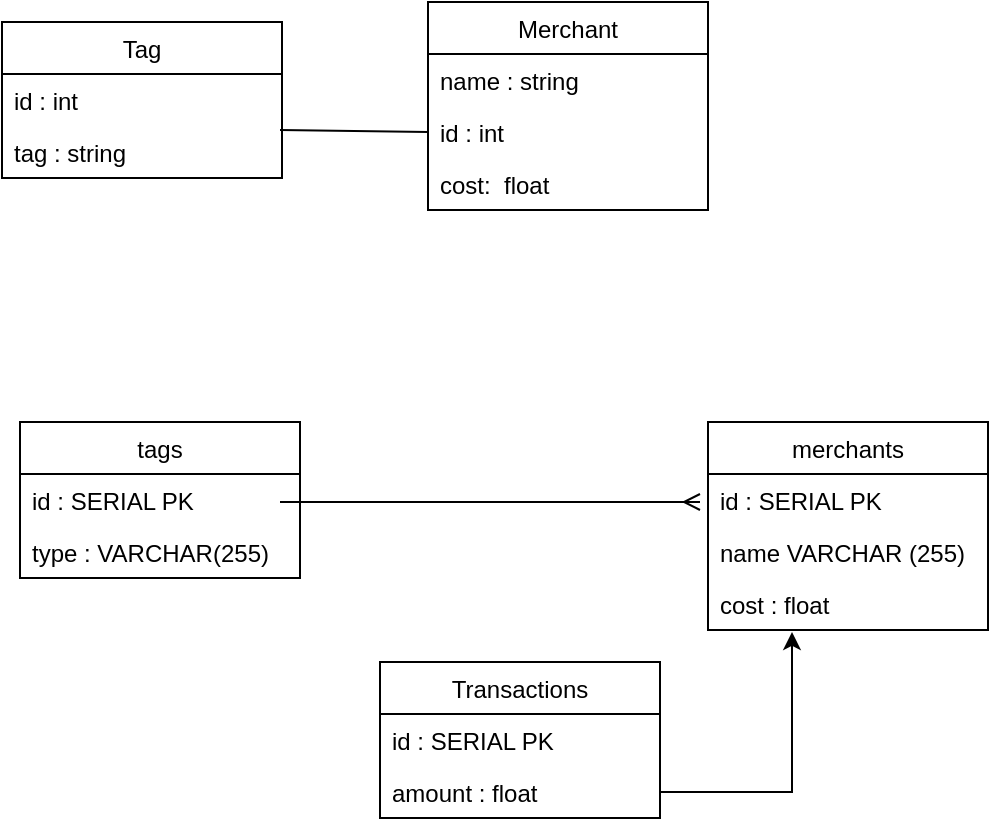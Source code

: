 <mxfile version="13.7.9" type="device"><diagram id="yJKHDSVkAO9KCMNfU3FI" name="Page-1"><mxGraphModel dx="946" dy="617" grid="1" gridSize="10" guides="1" tooltips="1" connect="1" arrows="1" fold="1" page="1" pageScale="1" pageWidth="827" pageHeight="1169" math="0" shadow="0"><root><mxCell id="0"/><mxCell id="1" parent="0"/><mxCell id="50fEvQJiQuR60EGH3F6J-5" value="Merchant" style="swimlane;fontStyle=0;childLayout=stackLayout;horizontal=1;startSize=26;fillColor=none;horizontalStack=0;resizeParent=1;resizeParentMax=0;resizeLast=0;collapsible=1;marginBottom=0;" parent="1" vertex="1"><mxGeometry x="274" y="40" width="140" height="104" as="geometry"/></mxCell><mxCell id="50fEvQJiQuR60EGH3F6J-6" value="name : string" style="text;strokeColor=none;fillColor=none;align=left;verticalAlign=top;spacingLeft=4;spacingRight=4;overflow=hidden;rotatable=0;points=[[0,0.5],[1,0.5]];portConstraint=eastwest;" parent="50fEvQJiQuR60EGH3F6J-5" vertex="1"><mxGeometry y="26" width="140" height="26" as="geometry"/></mxCell><mxCell id="50fEvQJiQuR60EGH3F6J-7" value="id : int" style="text;strokeColor=none;fillColor=none;align=left;verticalAlign=top;spacingLeft=4;spacingRight=4;overflow=hidden;rotatable=0;points=[[0,0.5],[1,0.5]];portConstraint=eastwest;" parent="50fEvQJiQuR60EGH3F6J-5" vertex="1"><mxGeometry y="52" width="140" height="26" as="geometry"/></mxCell><mxCell id="50fEvQJiQuR60EGH3F6J-8" value="cost:  float" style="text;strokeColor=none;fillColor=none;align=left;verticalAlign=top;spacingLeft=4;spacingRight=4;overflow=hidden;rotatable=0;points=[[0,0.5],[1,0.5]];portConstraint=eastwest;" parent="50fEvQJiQuR60EGH3F6J-5" vertex="1"><mxGeometry y="78" width="140" height="26" as="geometry"/></mxCell><mxCell id="50fEvQJiQuR60EGH3F6J-23" value="" style="endArrow=none;html=1;exitX=1;exitY=0.5;exitDx=0;exitDy=0;entryX=0;entryY=0.5;entryDx=0;entryDy=0;" parent="1" target="50fEvQJiQuR60EGH3F6J-7" edge="1"><mxGeometry width="50" height="50" relative="1" as="geometry"><mxPoint x="200" y="104" as="sourcePoint"/><mxPoint x="440" y="290" as="targetPoint"/></mxGeometry></mxCell><mxCell id="50fEvQJiQuR60EGH3F6J-11" value="Tag" style="swimlane;fontStyle=0;childLayout=stackLayout;horizontal=1;startSize=26;fillColor=none;horizontalStack=0;resizeParent=1;resizeParentMax=0;resizeLast=0;collapsible=1;marginBottom=0;" parent="1" vertex="1"><mxGeometry x="61" y="50" width="140" height="78" as="geometry"/></mxCell><mxCell id="50fEvQJiQuR60EGH3F6J-13" value="id : int" style="text;strokeColor=none;fillColor=none;align=left;verticalAlign=top;spacingLeft=4;spacingRight=4;overflow=hidden;rotatable=0;points=[[0,0.5],[1,0.5]];portConstraint=eastwest;" parent="50fEvQJiQuR60EGH3F6J-11" vertex="1"><mxGeometry y="26" width="140" height="26" as="geometry"/></mxCell><mxCell id="50fEvQJiQuR60EGH3F6J-14" value="tag : string" style="text;strokeColor=none;fillColor=none;align=left;verticalAlign=top;spacingLeft=4;spacingRight=4;overflow=hidden;rotatable=0;points=[[0,0.5],[1,0.5]];portConstraint=eastwest;" parent="50fEvQJiQuR60EGH3F6J-11" vertex="1"><mxGeometry y="52" width="140" height="26" as="geometry"/></mxCell><mxCell id="50fEvQJiQuR60EGH3F6J-25" value="tags" style="swimlane;fontStyle=0;childLayout=stackLayout;horizontal=1;startSize=26;fillColor=none;horizontalStack=0;resizeParent=1;resizeParentMax=0;resizeLast=0;collapsible=1;marginBottom=0;" parent="1" vertex="1"><mxGeometry x="70" y="250" width="140" height="78" as="geometry"/></mxCell><mxCell id="50fEvQJiQuR60EGH3F6J-26" value="id : SERIAL PK" style="text;strokeColor=none;fillColor=none;align=left;verticalAlign=top;spacingLeft=4;spacingRight=4;overflow=hidden;rotatable=0;points=[[0,0.5],[1,0.5]];portConstraint=eastwest;" parent="50fEvQJiQuR60EGH3F6J-25" vertex="1"><mxGeometry y="26" width="140" height="26" as="geometry"/></mxCell><mxCell id="50fEvQJiQuR60EGH3F6J-28" value="type : VARCHAR(255)" style="text;strokeColor=none;fillColor=none;align=left;verticalAlign=top;spacingLeft=4;spacingRight=4;overflow=hidden;rotatable=0;points=[[0,0.5],[1,0.5]];portConstraint=eastwest;" parent="50fEvQJiQuR60EGH3F6J-25" vertex="1"><mxGeometry y="52" width="140" height="26" as="geometry"/></mxCell><mxCell id="50fEvQJiQuR60EGH3F6J-38" value="" style="edgeStyle=entityRelationEdgeStyle;fontSize=12;html=1;endArrow=ERmany;" parent="1" edge="1"><mxGeometry width="100" height="100" relative="1" as="geometry"><mxPoint x="200" y="290" as="sourcePoint"/><mxPoint x="410" y="290" as="targetPoint"/></mxGeometry></mxCell><mxCell id="50fEvQJiQuR60EGH3F6J-29" value="merchants" style="swimlane;fontStyle=0;childLayout=stackLayout;horizontal=1;startSize=26;fillColor=none;horizontalStack=0;resizeParent=1;resizeParentMax=0;resizeLast=0;collapsible=1;marginBottom=0;" parent="1" vertex="1"><mxGeometry x="414" y="250" width="140" height="104" as="geometry"/></mxCell><mxCell id="50fEvQJiQuR60EGH3F6J-30" value="id : SERIAL PK" style="text;strokeColor=none;fillColor=none;align=left;verticalAlign=top;spacingLeft=4;spacingRight=4;overflow=hidden;rotatable=0;points=[[0,0.5],[1,0.5]];portConstraint=eastwest;" parent="50fEvQJiQuR60EGH3F6J-29" vertex="1"><mxGeometry y="26" width="140" height="26" as="geometry"/></mxCell><mxCell id="50fEvQJiQuR60EGH3F6J-32" value="name VARCHAR (255)" style="text;strokeColor=none;fillColor=none;align=left;verticalAlign=top;spacingLeft=4;spacingRight=4;overflow=hidden;rotatable=0;points=[[0,0.5],[1,0.5]];portConstraint=eastwest;" parent="50fEvQJiQuR60EGH3F6J-29" vertex="1"><mxGeometry y="52" width="140" height="26" as="geometry"/></mxCell><mxCell id="50fEvQJiQuR60EGH3F6J-37" value="cost : float" style="text;strokeColor=none;fillColor=none;align=left;verticalAlign=top;spacingLeft=4;spacingRight=4;overflow=hidden;rotatable=0;points=[[0,0.5],[1,0.5]];portConstraint=eastwest;" parent="50fEvQJiQuR60EGH3F6J-29" vertex="1"><mxGeometry y="78" width="140" height="26" as="geometry"/></mxCell><mxCell id="FaIZGXl4l22epnr9Snt7-1" value="Transactions" style="swimlane;fontStyle=0;childLayout=stackLayout;horizontal=1;startSize=26;fillColor=none;horizontalStack=0;resizeParent=1;resizeParentMax=0;resizeLast=0;collapsible=1;marginBottom=0;" vertex="1" parent="1"><mxGeometry x="250" y="370" width="140" height="78" as="geometry"/></mxCell><mxCell id="FaIZGXl4l22epnr9Snt7-2" value="id : SERIAL PK" style="text;strokeColor=none;fillColor=none;align=left;verticalAlign=top;spacingLeft=4;spacingRight=4;overflow=hidden;rotatable=0;points=[[0,0.5],[1,0.5]];portConstraint=eastwest;" vertex="1" parent="FaIZGXl4l22epnr9Snt7-1"><mxGeometry y="26" width="140" height="26" as="geometry"/></mxCell><mxCell id="FaIZGXl4l22epnr9Snt7-3" value="amount : float" style="text;strokeColor=none;fillColor=none;align=left;verticalAlign=top;spacingLeft=4;spacingRight=4;overflow=hidden;rotatable=0;points=[[0,0.5],[1,0.5]];portConstraint=eastwest;" vertex="1" parent="FaIZGXl4l22epnr9Snt7-1"><mxGeometry y="52" width="140" height="26" as="geometry"/></mxCell><mxCell id="FaIZGXl4l22epnr9Snt7-5" style="edgeStyle=orthogonalEdgeStyle;rounded=0;orthogonalLoop=1;jettySize=auto;html=1;entryX=0.3;entryY=1.038;entryDx=0;entryDy=0;entryPerimeter=0;" edge="1" parent="1" source="FaIZGXl4l22epnr9Snt7-3" target="50fEvQJiQuR60EGH3F6J-37"><mxGeometry relative="1" as="geometry"/></mxCell></root></mxGraphModel></diagram></mxfile>